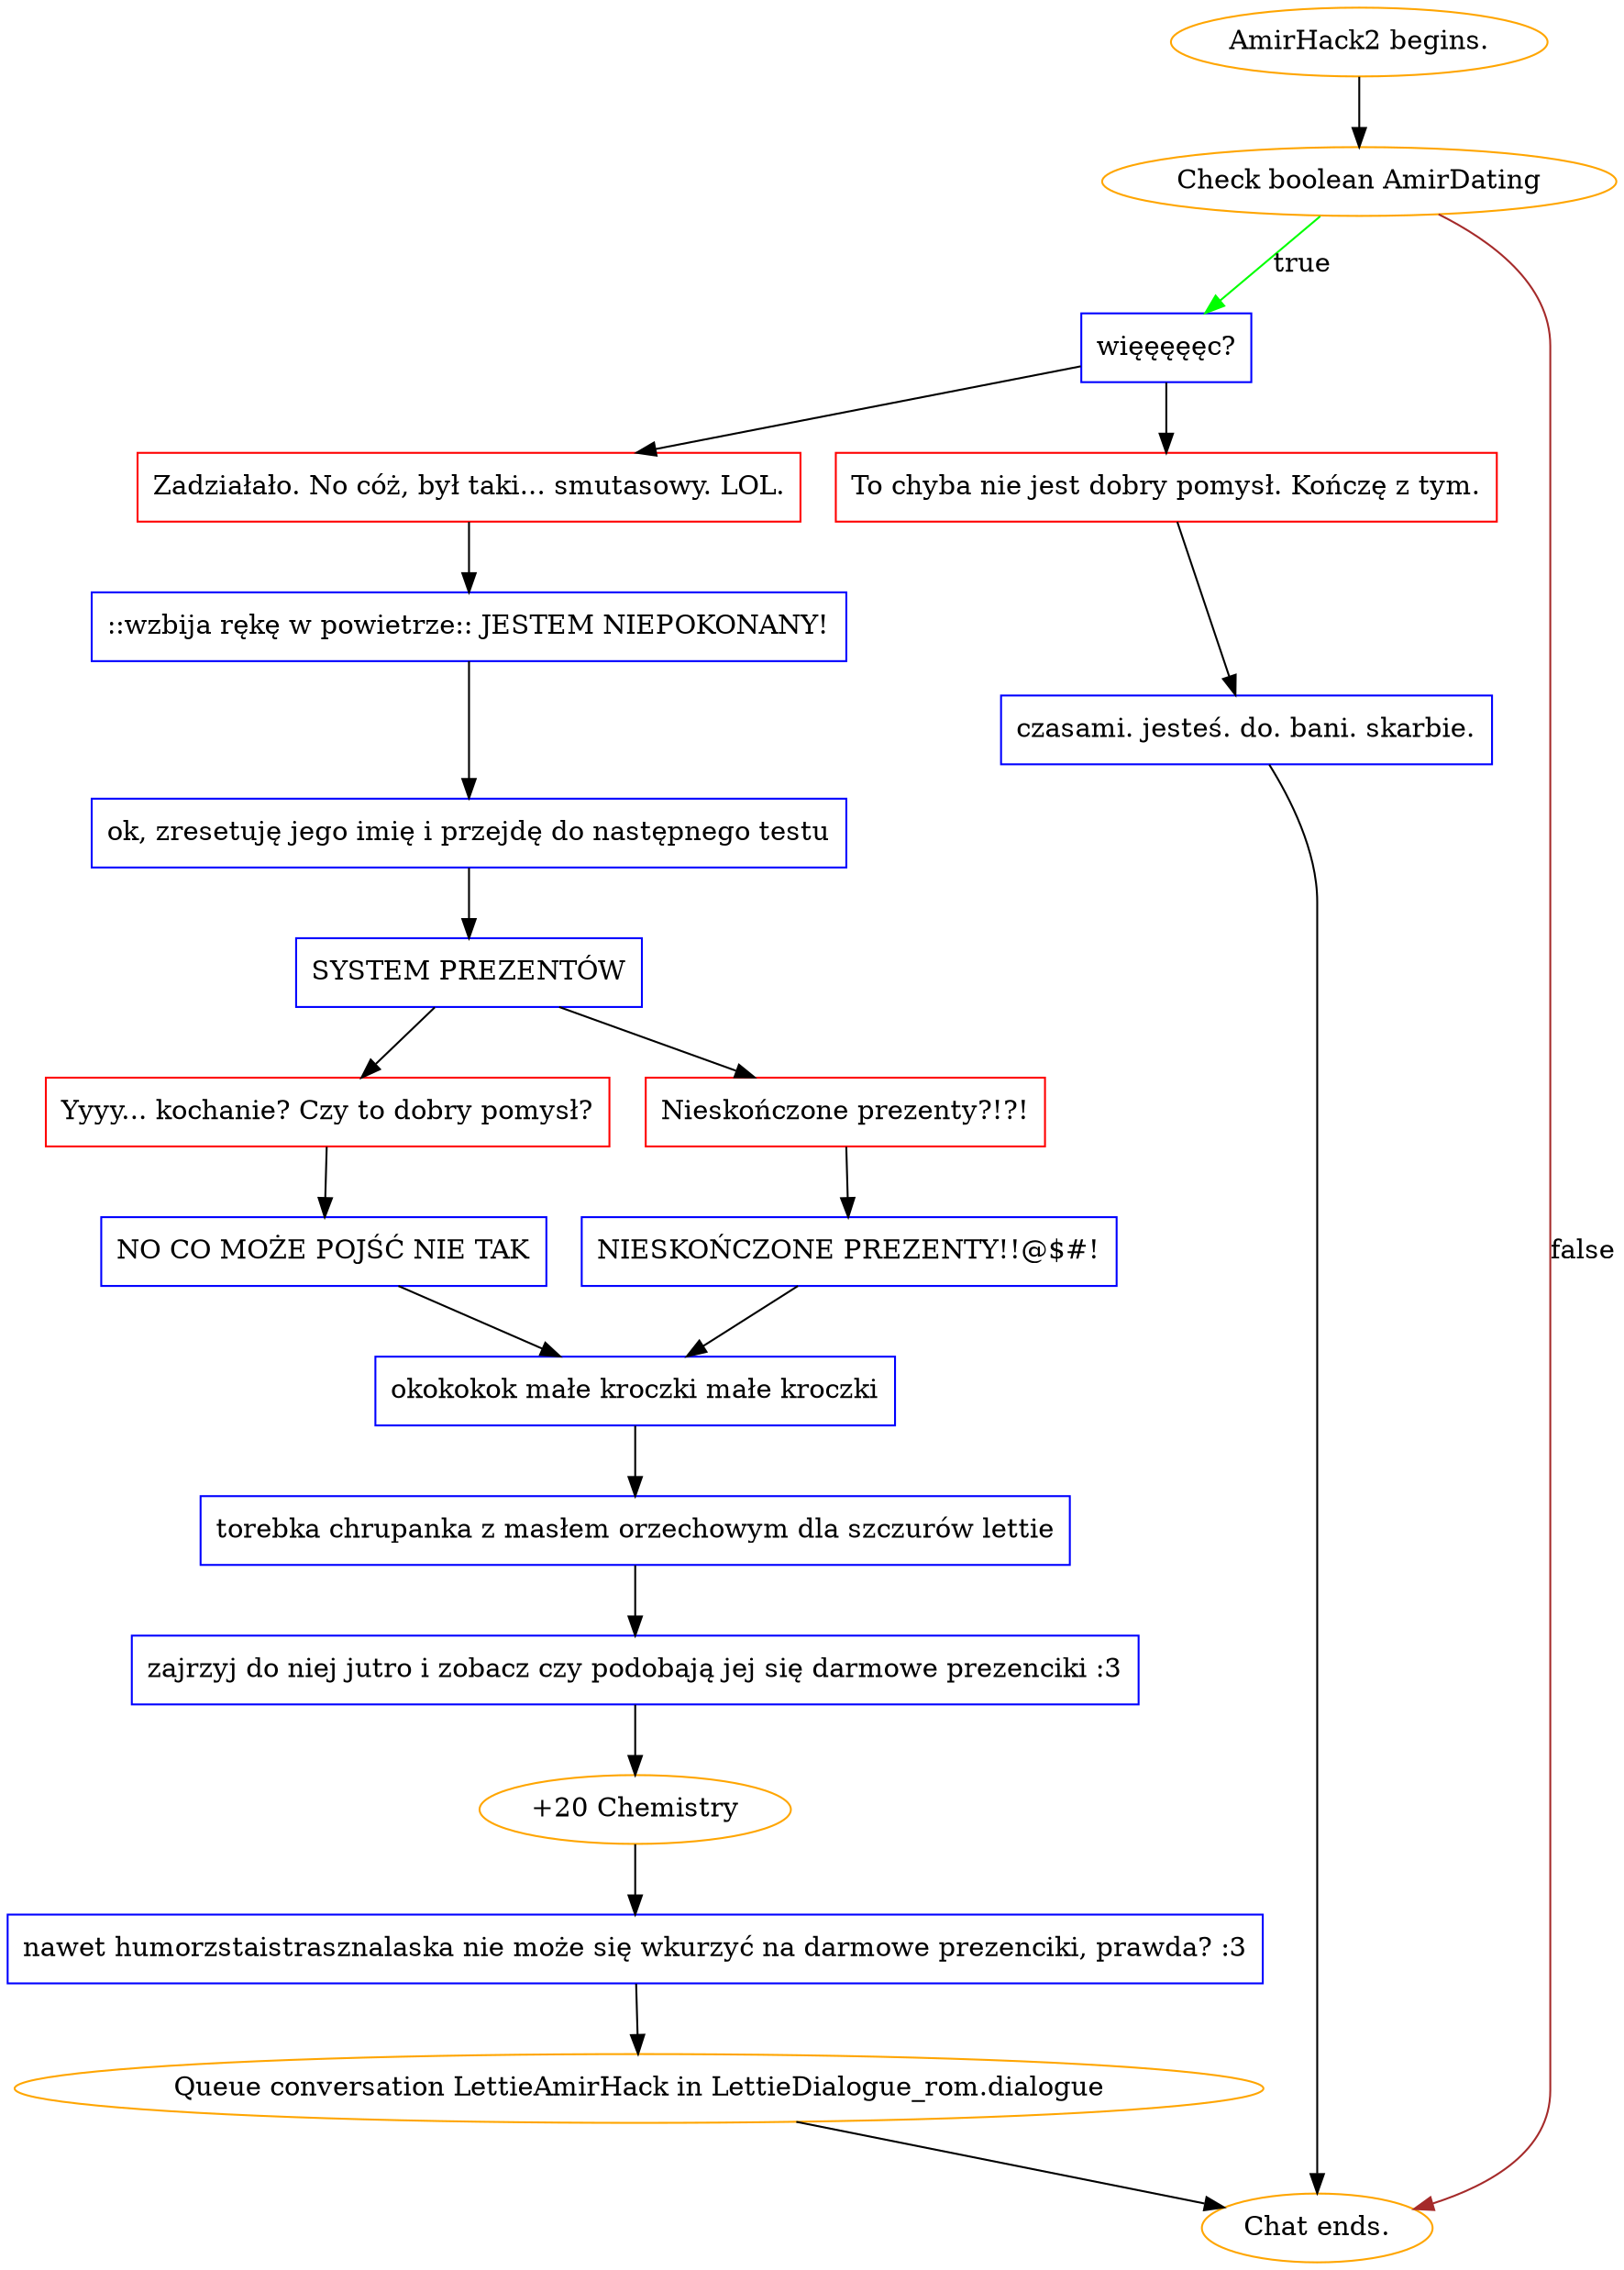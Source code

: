 digraph {
	"AmirHack2 begins." [color=orange];
		"AmirHack2 begins." -> j1974262334;
	j1974262334 [label="Check boolean AmirDating",color=orange];
		j1974262334 -> j2472074034 [label=true,color=green];
		j1974262334 -> "Chat ends." [label=false,color=brown];
	j2472074034 [label="więęęęęc?",shape=box,color=blue];
		j2472074034 -> j1540282023;
		j2472074034 -> j1638620137;
	"Chat ends." [color=orange];
	j1540282023 [label="Zadziałało. No cóż, był taki... smutasowy. LOL.",shape=box,color=red];
		j1540282023 -> j3074851404;
	j1638620137 [label="To chyba nie jest dobry pomysł. Kończę z tym.",shape=box,color=red];
		j1638620137 -> j122082054;
	j3074851404 [label="::wzbija rękę w powietrze:: JESTEM NIEPOKONANY!",shape=box,color=blue];
		j3074851404 -> j2844514637;
	j122082054 [label="czasami. jesteś. do. bani. skarbie.",shape=box,color=blue];
		j122082054 -> "Chat ends.";
	j2844514637 [label="ok, zresetuję jego imię i przejdę do następnego testu",shape=box,color=blue];
		j2844514637 -> j2078660310;
	j2078660310 [label="SYSTEM PREZENTÓW",shape=box,color=blue];
		j2078660310 -> j3013060125;
		j2078660310 -> j3928125384;
	j3013060125 [label="Yyyy... kochanie? Czy to dobry pomysł?",shape=box,color=red];
		j3013060125 -> j2439343709;
	j3928125384 [label="Nieskończone prezenty?!?!",shape=box,color=red];
		j3928125384 -> j3684651325;
	j2439343709 [label="NO CO MOŻE POJŚĆ NIE TAK",shape=box,color=blue];
		j2439343709 -> j1762194696;
	j3684651325 [label="NIESKOŃCZONE PREZENTY!!@$#!",shape=box,color=blue];
		j3684651325 -> j1762194696;
	j1762194696 [label="okokokok małe kroczki małe kroczki",shape=box,color=blue];
		j1762194696 -> j2589378322;
	j2589378322 [label="torebka chrupanka z masłem orzechowym dla szczurów lettie",shape=box,color=blue];
		j2589378322 -> j3312906714;
	j3312906714 [label="zajrzyj do niej jutro i zobacz czy podobają jej się darmowe prezenciki :3",shape=box,color=blue];
		j3312906714 -> j3594337527;
	j3594337527 [label="+20 Chemistry",color=orange];
		j3594337527 -> j4266693193;
	j4266693193 [label="nawet humorzstaistrasznalaska nie może się wkurzyć na darmowe prezenciki, prawda? :3",shape=box,color=blue];
		j4266693193 -> "Initiate conversation LettieAmirHack in LettieDialogue_rom.dialogue";
	"Initiate conversation LettieAmirHack in LettieDialogue_rom.dialogue" [label="Queue conversation LettieAmirHack in LettieDialogue_rom.dialogue",color=orange];
		"Initiate conversation LettieAmirHack in LettieDialogue_rom.dialogue" -> "Chat ends.";
}